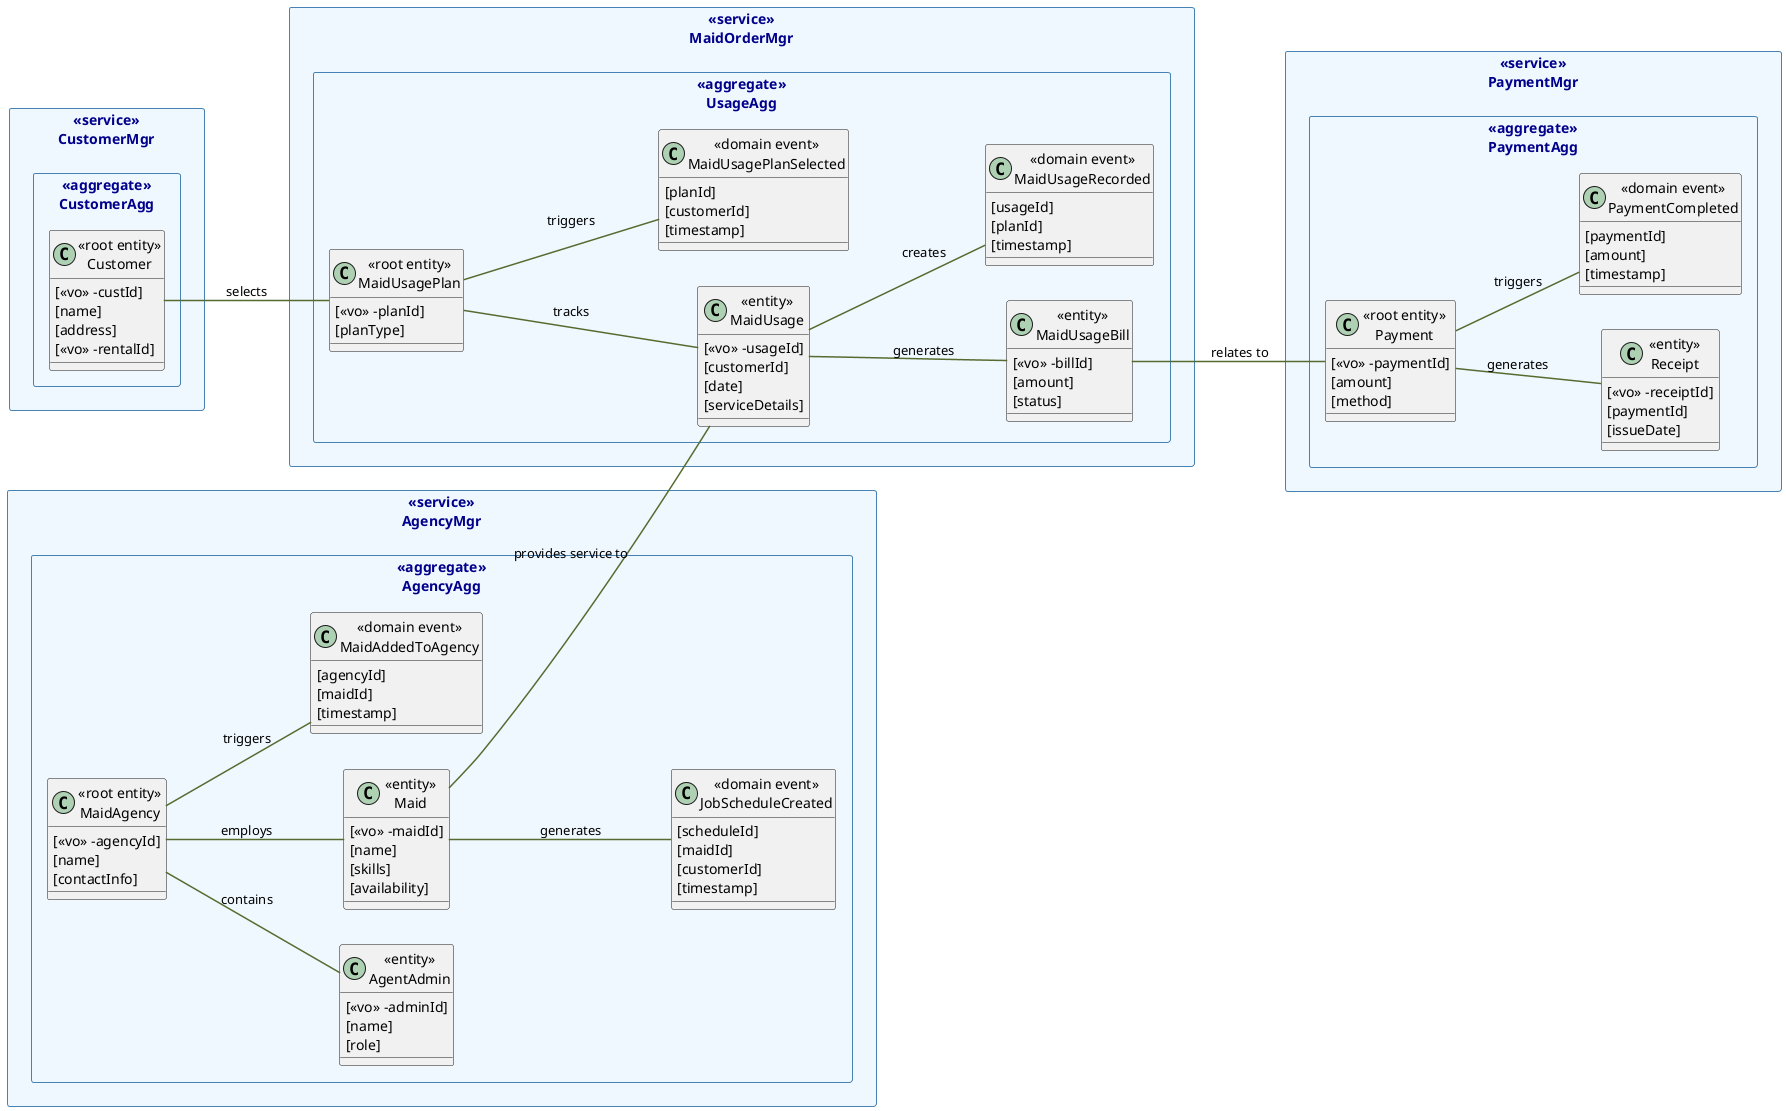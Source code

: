 @startuml
' 设置左到右布局
left to right direction

' 定义样式
skinparam rectangle {
    BackgroundColor #F0F8FF
    BorderColor #4682B4
    FontColor #00008B
}
skinparam circle {
    BackgroundColor #E6E6FA
    BorderColor #6A5ACD
    FontColor #483D8B
}
skinparam arrow {
    Color #556B2F
    Thickness 1.5
}

' 左侧模块: CustomerMgr
rectangle "<<service>>\nCustomerMgr" as CustomerService {
    rectangle "<<aggregate>>\nCustomerAgg" as CustomerAgg {
        class "<<root entity>>\nCustomer" as Customer {
            [<<vo>> -custId]
            [name]
            [address]
            [<<vo>> -rentalId]
        }
    }
}

' 中间上方模块: AgencyMgr
rectangle "<<service>>\nAgencyMgr" as AgencyService {
    rectangle "<<aggregate>>\nAgencyAgg" as AgencyAgg {
        class "<<root entity>>\nMaidAgency" as MaidAgency {
            [<<vo>> -agencyId]
            [name]
            [contactInfo]
        }

        class "<<entity>>\nAgentAdmin" as AgentAdmin {
            [<<vo>> -adminId]
            [name]
            [role]
        }

        class "<<entity>>\nMaid" as Maid {
            [<<vo>> -maidId]
            [name]
            [skills]
            [availability]
        }

        class "<<domain event>>\nMaidAddedToAgency" as MaidAddedEvent {
            [agencyId]
            [maidId]
            [timestamp]
        }

        class "<<domain event>>\nJobScheduleCreated" as ScheduleEvent {
            [scheduleId]
            [maidId]
            [customerId]
            [timestamp]
        }

        ' 聚合内关系
        MaidAgency -- AgentAdmin : contains
        MaidAgency -- Maid : employs
        MaidAgency -- MaidAddedEvent : triggers
        Maid -- ScheduleEvent : generates
    }
}

' 中间下方模块: MaidOrderMgr
rectangle "<<service>>\nMaidOrderMgr" as OrderService {
    rectangle "<<aggregate>>\nUsageAgg" as UsageAgg {
        class "<<root entity>>\nMaidUsagePlan" as UsagePlan {
            [<<vo>> -planId]
            [planType]
        }

        class "<<entity>>\nMaidUsage" as MaidUsage {
            [<<vo>> -usageId]
            [customerId]
            [date]
            [serviceDetails]
        }

        class "<<entity>>\nMaidUsageBill" as UsageBill {
            [<<vo>> -billId]
            [amount]
            [status]
        }

        class "<<domain event>>\nMaidUsagePlanSelected" as PlanSelectedEvent {
            [planId]
            [customerId]
            [timestamp]
        }

        class "<<domain event>>\nMaidUsageRecorded" as UsageRecordedEvent {
            [usageId]
            [planId]
            [timestamp]
        }

        ' 聚合内关系
        UsagePlan -- MaidUsage : tracks
        MaidUsage -- UsageBill : generates
        UsagePlan -- PlanSelectedEvent : triggers
        MaidUsage -- UsageRecordedEvent : creates
    }
}

' 右侧模块: PaymentMgr
rectangle "<<service>>\nPaymentMgr" as PaymentService {
    rectangle "<<aggregate>>\nPaymentAgg" as PaymentAgg {
        class "<<root entity>>\nPayment" as Payment {
            [<<vo>> -paymentId]
            [amount]
            [method]
        }

        class "<<entity>>\nReceipt" as Receipt {
            [<<vo>> -receiptId]
            [paymentId]
            [issueDate]
        }

        class "<<domain event>>\nPaymentCompleted" as PaymentEvent {
            [paymentId]
            [amount]
            [timestamp]
        }

        ' 聚合内关系
        Payment -- Receipt : generates
        Payment -- PaymentEvent : triggers
    }
}

' 跨模块关系
Customer -- UsagePlan : selects
UsageBill -- Payment : relates to
Maid -- MaidUsage : provides service to
@enduml